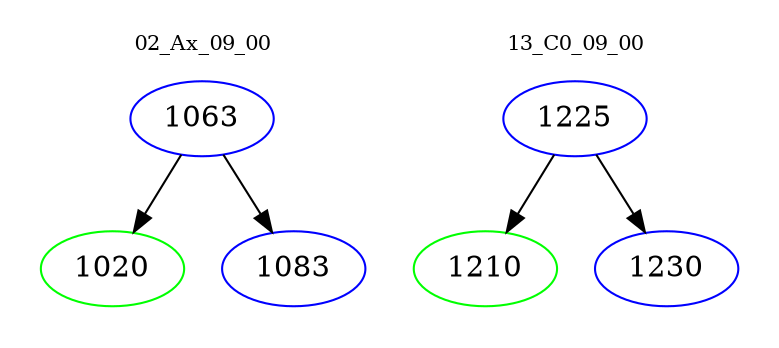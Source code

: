 digraph{
subgraph cluster_0 {
color = white
label = "02_Ax_09_00";
fontsize=10;
T0_1063 [label="1063", color="blue"]
T0_1063 -> T0_1020 [color="black"]
T0_1020 [label="1020", color="green"]
T0_1063 -> T0_1083 [color="black"]
T0_1083 [label="1083", color="blue"]
}
subgraph cluster_1 {
color = white
label = "13_C0_09_00";
fontsize=10;
T1_1225 [label="1225", color="blue"]
T1_1225 -> T1_1210 [color="black"]
T1_1210 [label="1210", color="green"]
T1_1225 -> T1_1230 [color="black"]
T1_1230 [label="1230", color="blue"]
}
}
